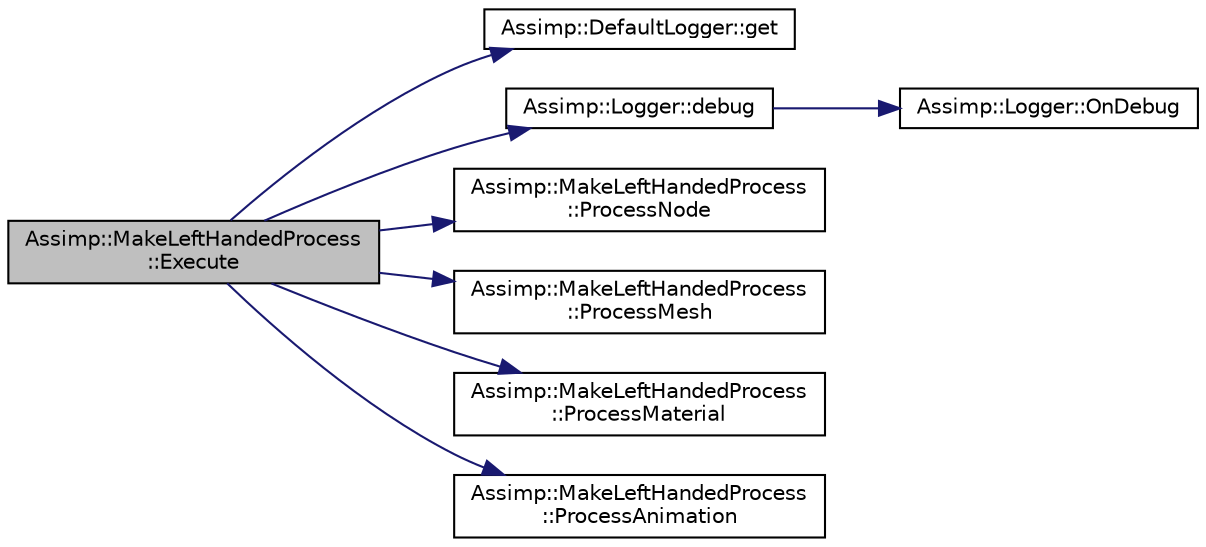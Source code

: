 digraph "Assimp::MakeLeftHandedProcess::Execute"
{
  edge [fontname="Helvetica",fontsize="10",labelfontname="Helvetica",labelfontsize="10"];
  node [fontname="Helvetica",fontsize="10",shape=record];
  rankdir="LR";
  Node1 [label="Assimp::MakeLeftHandedProcess\l::Execute",height=0.2,width=0.4,color="black", fillcolor="grey75", style="filled", fontcolor="black"];
  Node1 -> Node2 [color="midnightblue",fontsize="10",style="solid",fontname="Helvetica"];
  Node2 [label="Assimp::DefaultLogger::get",height=0.2,width=0.4,color="black", fillcolor="white", style="filled",URL="$class_assimp_1_1_default_logger.html#a093cac26b06553ac774f84769cb0d691",tooltip="Getter for singleton instance. "];
  Node1 -> Node3 [color="midnightblue",fontsize="10",style="solid",fontname="Helvetica"];
  Node3 [label="Assimp::Logger::debug",height=0.2,width=0.4,color="black", fillcolor="white", style="filled",URL="$class_assimp_1_1_logger.html#a3b10454ab4c0949f251062376d9c4161",tooltip="Writes a debug message. "];
  Node3 -> Node4 [color="midnightblue",fontsize="10",style="solid",fontname="Helvetica"];
  Node4 [label="Assimp::Logger::OnDebug",height=0.2,width=0.4,color="black", fillcolor="white", style="filled",URL="$class_assimp_1_1_logger.html#aded6996d20f14204877097b88bd5eac6",tooltip="Called as a request to write a specific debug message. "];
  Node1 -> Node5 [color="midnightblue",fontsize="10",style="solid",fontname="Helvetica"];
  Node5 [label="Assimp::MakeLeftHandedProcess\l::ProcessNode",height=0.2,width=0.4,color="black", fillcolor="white", style="filled",URL="$class_assimp_1_1_make_left_handed_process.html#a48e8217838d26ecbfd3b65dbf59639db"];
  Node1 -> Node6 [color="midnightblue",fontsize="10",style="solid",fontname="Helvetica"];
  Node6 [label="Assimp::MakeLeftHandedProcess\l::ProcessMesh",height=0.2,width=0.4,color="black", fillcolor="white", style="filled",URL="$class_assimp_1_1_make_left_handed_process.html#a8f9b759b8fdd4e31b129d22f40fd8354"];
  Node1 -> Node7 [color="midnightblue",fontsize="10",style="solid",fontname="Helvetica"];
  Node7 [label="Assimp::MakeLeftHandedProcess\l::ProcessMaterial",height=0.2,width=0.4,color="black", fillcolor="white", style="filled",URL="$class_assimp_1_1_make_left_handed_process.html#a9f252439454d2108908172ae9838d274"];
  Node1 -> Node8 [color="midnightblue",fontsize="10",style="solid",fontname="Helvetica"];
  Node8 [label="Assimp::MakeLeftHandedProcess\l::ProcessAnimation",height=0.2,width=0.4,color="black", fillcolor="white", style="filled",URL="$class_assimp_1_1_make_left_handed_process.html#a2867082b8689b3aa3869dab31223b8f9"];
}
